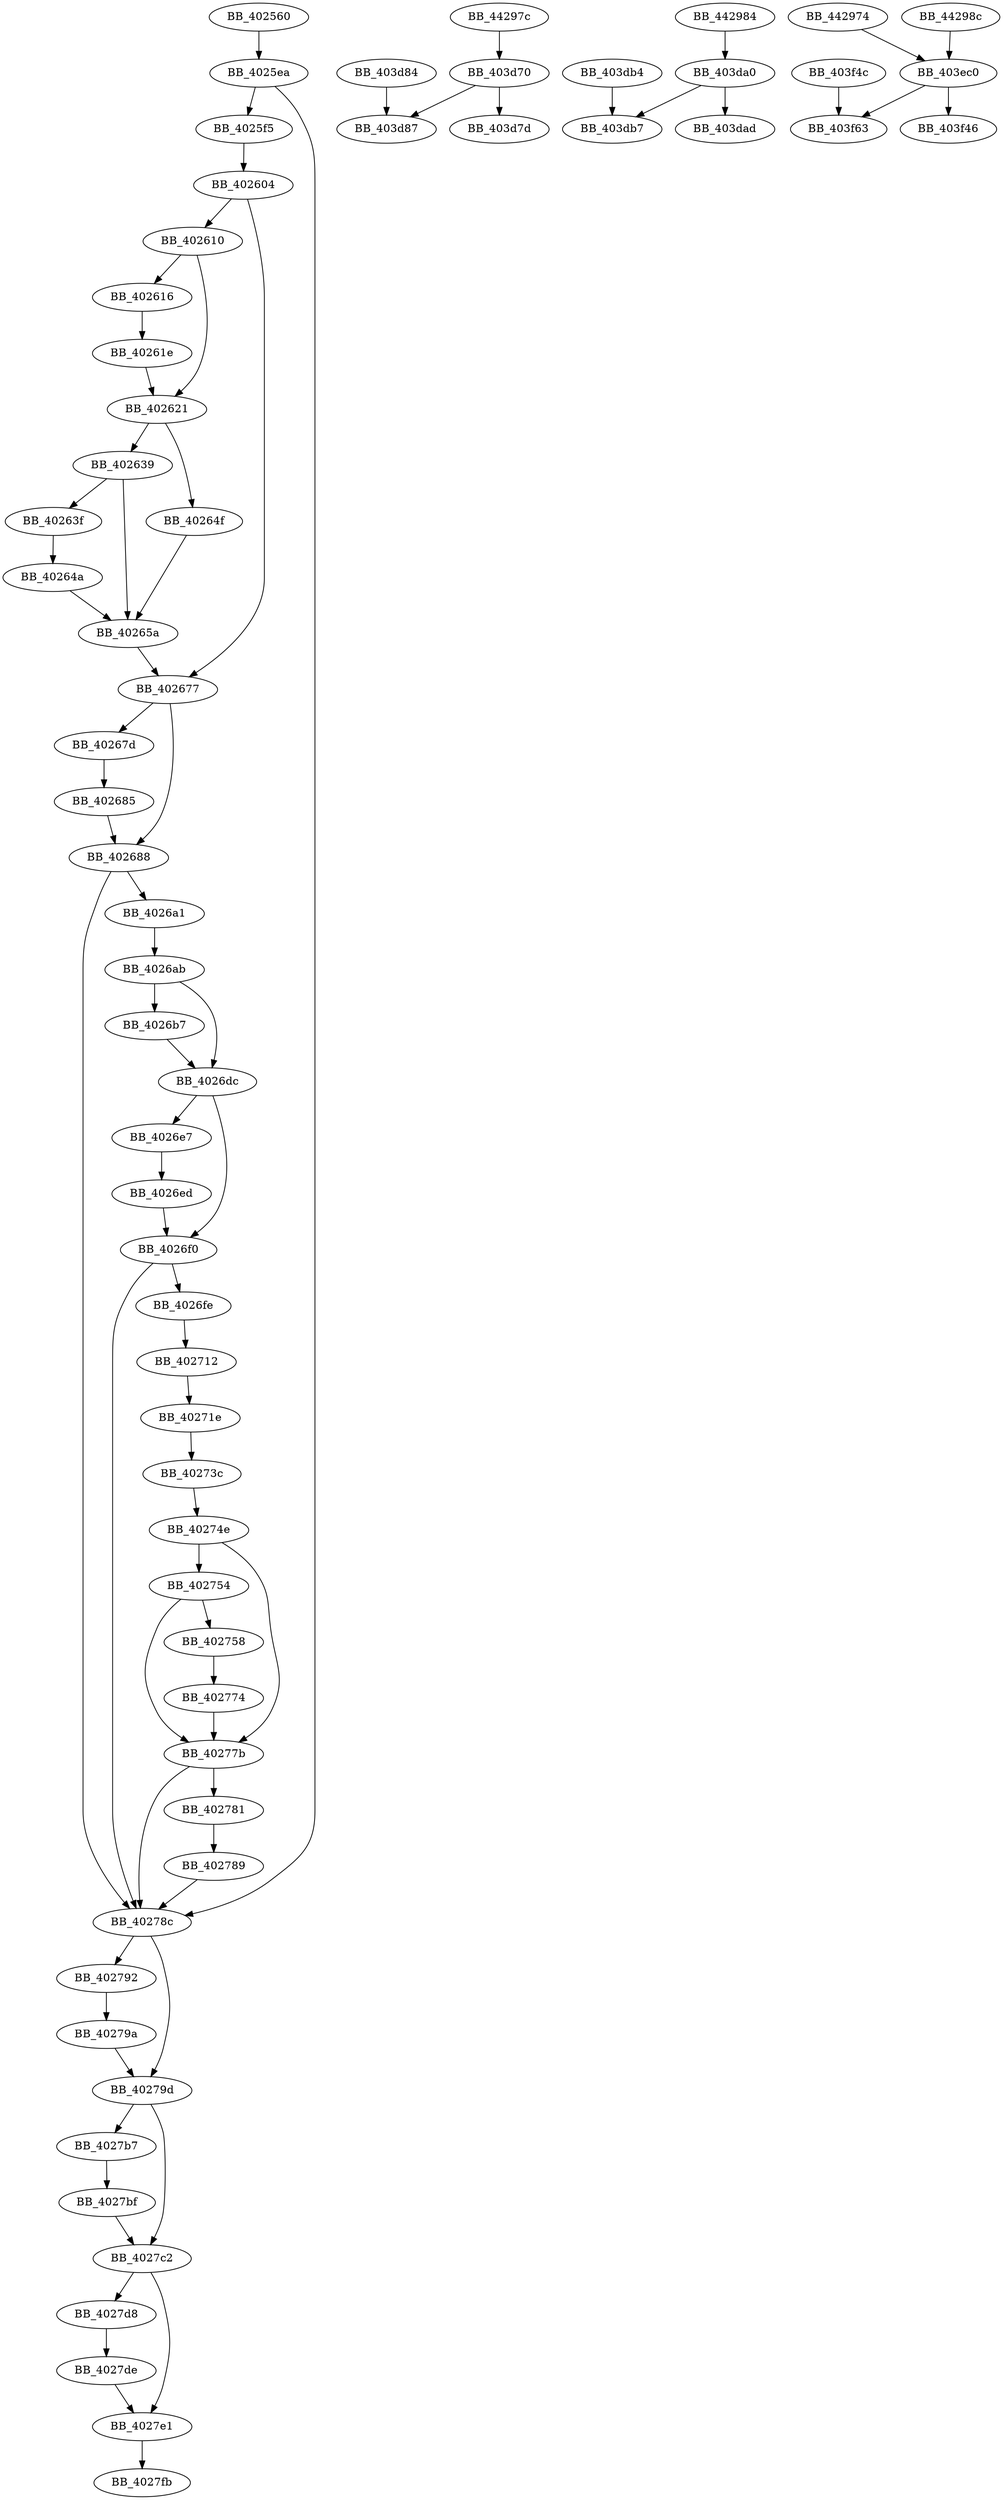 DiGraph sub_402560{
BB_402560->BB_4025ea
BB_4025ea->BB_4025f5
BB_4025ea->BB_40278c
BB_4025f5->BB_402604
BB_402604->BB_402610
BB_402604->BB_402677
BB_402610->BB_402616
BB_402610->BB_402621
BB_402616->BB_40261e
BB_40261e->BB_402621
BB_402621->BB_402639
BB_402621->BB_40264f
BB_402639->BB_40263f
BB_402639->BB_40265a
BB_40263f->BB_40264a
BB_40264a->BB_40265a
BB_40264f->BB_40265a
BB_40265a->BB_402677
BB_402677->BB_40267d
BB_402677->BB_402688
BB_40267d->BB_402685
BB_402685->BB_402688
BB_402688->BB_4026a1
BB_402688->BB_40278c
BB_4026a1->BB_4026ab
BB_4026ab->BB_4026b7
BB_4026ab->BB_4026dc
BB_4026b7->BB_4026dc
BB_4026dc->BB_4026e7
BB_4026dc->BB_4026f0
BB_4026e7->BB_4026ed
BB_4026ed->BB_4026f0
BB_4026f0->BB_4026fe
BB_4026f0->BB_40278c
BB_4026fe->BB_402712
BB_402712->BB_40271e
BB_40271e->BB_40273c
BB_40273c->BB_40274e
BB_40274e->BB_402754
BB_40274e->BB_40277b
BB_402754->BB_402758
BB_402754->BB_40277b
BB_402758->BB_402774
BB_402774->BB_40277b
BB_40277b->BB_402781
BB_40277b->BB_40278c
BB_402781->BB_402789
BB_402789->BB_40278c
BB_40278c->BB_402792
BB_40278c->BB_40279d
BB_402792->BB_40279a
BB_40279a->BB_40279d
BB_40279d->BB_4027b7
BB_40279d->BB_4027c2
BB_4027b7->BB_4027bf
BB_4027bf->BB_4027c2
BB_4027c2->BB_4027d8
BB_4027c2->BB_4027e1
BB_4027d8->BB_4027de
BB_4027de->BB_4027e1
BB_4027e1->BB_4027fb
BB_403d70->BB_403d7d
BB_403d70->BB_403d87
BB_403d84->BB_403d87
BB_403da0->BB_403dad
BB_403da0->BB_403db7
BB_403db4->BB_403db7
BB_403ec0->BB_403f46
BB_403ec0->BB_403f63
BB_403f4c->BB_403f63
BB_442974->BB_403ec0
BB_44297c->BB_403d70
BB_442984->BB_403da0
BB_44298c->BB_403ec0
}
